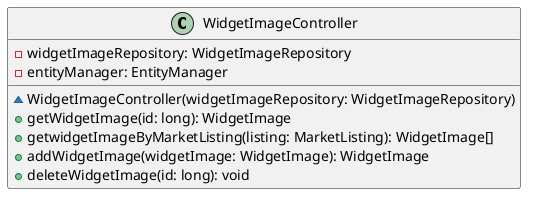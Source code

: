 @startuml
class WidgetImageController [[java:edu.sru.cpsc.webshopping.controller.WidgetImageController]] {
	-widgetImageRepository: WidgetImageRepository
	-entityManager: EntityManager
	~WidgetImageController(widgetImageRepository: WidgetImageRepository)
	+getWidgetImage(id: long): WidgetImage
	+getwidgetImageByMarketListing(listing: MarketListing): WidgetImage[]
	+addWidgetImage(widgetImage: WidgetImage): WidgetImage
	+deleteWidgetImage(id: long): void
}
@enduml